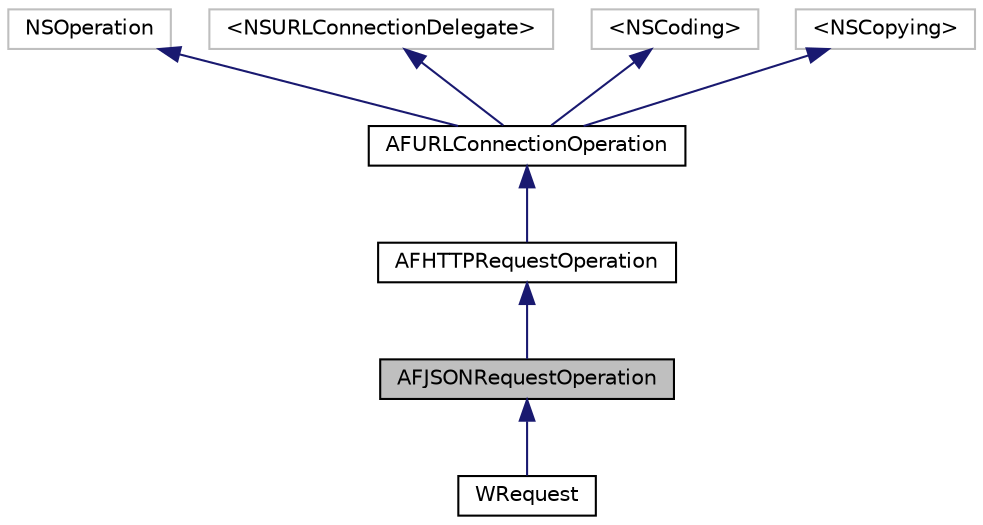 digraph "AFJSONRequestOperation"
{
  edge [fontname="Helvetica",fontsize="10",labelfontname="Helvetica",labelfontsize="10"];
  node [fontname="Helvetica",fontsize="10",shape=record];
  Node1 [label="AFJSONRequestOperation",height=0.2,width=0.4,color="black", fillcolor="grey75", style="filled" fontcolor="black"];
  Node2 -> Node1 [dir="back",color="midnightblue",fontsize="10",style="solid",fontname="Helvetica"];
  Node2 [label="AFHTTPRequestOperation",height=0.2,width=0.4,color="black", fillcolor="white", style="filled",URL="$interface_a_f_h_t_t_p_request_operation.html"];
  Node3 -> Node2 [dir="back",color="midnightblue",fontsize="10",style="solid",fontname="Helvetica"];
  Node3 [label="AFURLConnectionOperation",height=0.2,width=0.4,color="black", fillcolor="white", style="filled",URL="$interface_a_f_u_r_l_connection_operation.html"];
  Node4 -> Node3 [dir="back",color="midnightblue",fontsize="10",style="solid",fontname="Helvetica"];
  Node4 [label="NSOperation",height=0.2,width=0.4,color="grey75", fillcolor="white", style="filled"];
  Node5 -> Node3 [dir="back",color="midnightblue",fontsize="10",style="solid",fontname="Helvetica"];
  Node5 [label="\<NSURLConnectionDelegate\>",height=0.2,width=0.4,color="grey75", fillcolor="white", style="filled"];
  Node6 -> Node3 [dir="back",color="midnightblue",fontsize="10",style="solid",fontname="Helvetica"];
  Node6 [label="\<NSCoding\>",height=0.2,width=0.4,color="grey75", fillcolor="white", style="filled"];
  Node7 -> Node3 [dir="back",color="midnightblue",fontsize="10",style="solid",fontname="Helvetica"];
  Node7 [label="\<NSCopying\>",height=0.2,width=0.4,color="grey75", fillcolor="white", style="filled"];
  Node1 -> Node8 [dir="back",color="midnightblue",fontsize="10",style="solid",fontname="Helvetica"];
  Node8 [label="WRequest",height=0.2,width=0.4,color="black", fillcolor="white", style="filled",URL="$interface_w_request.html"];
}
